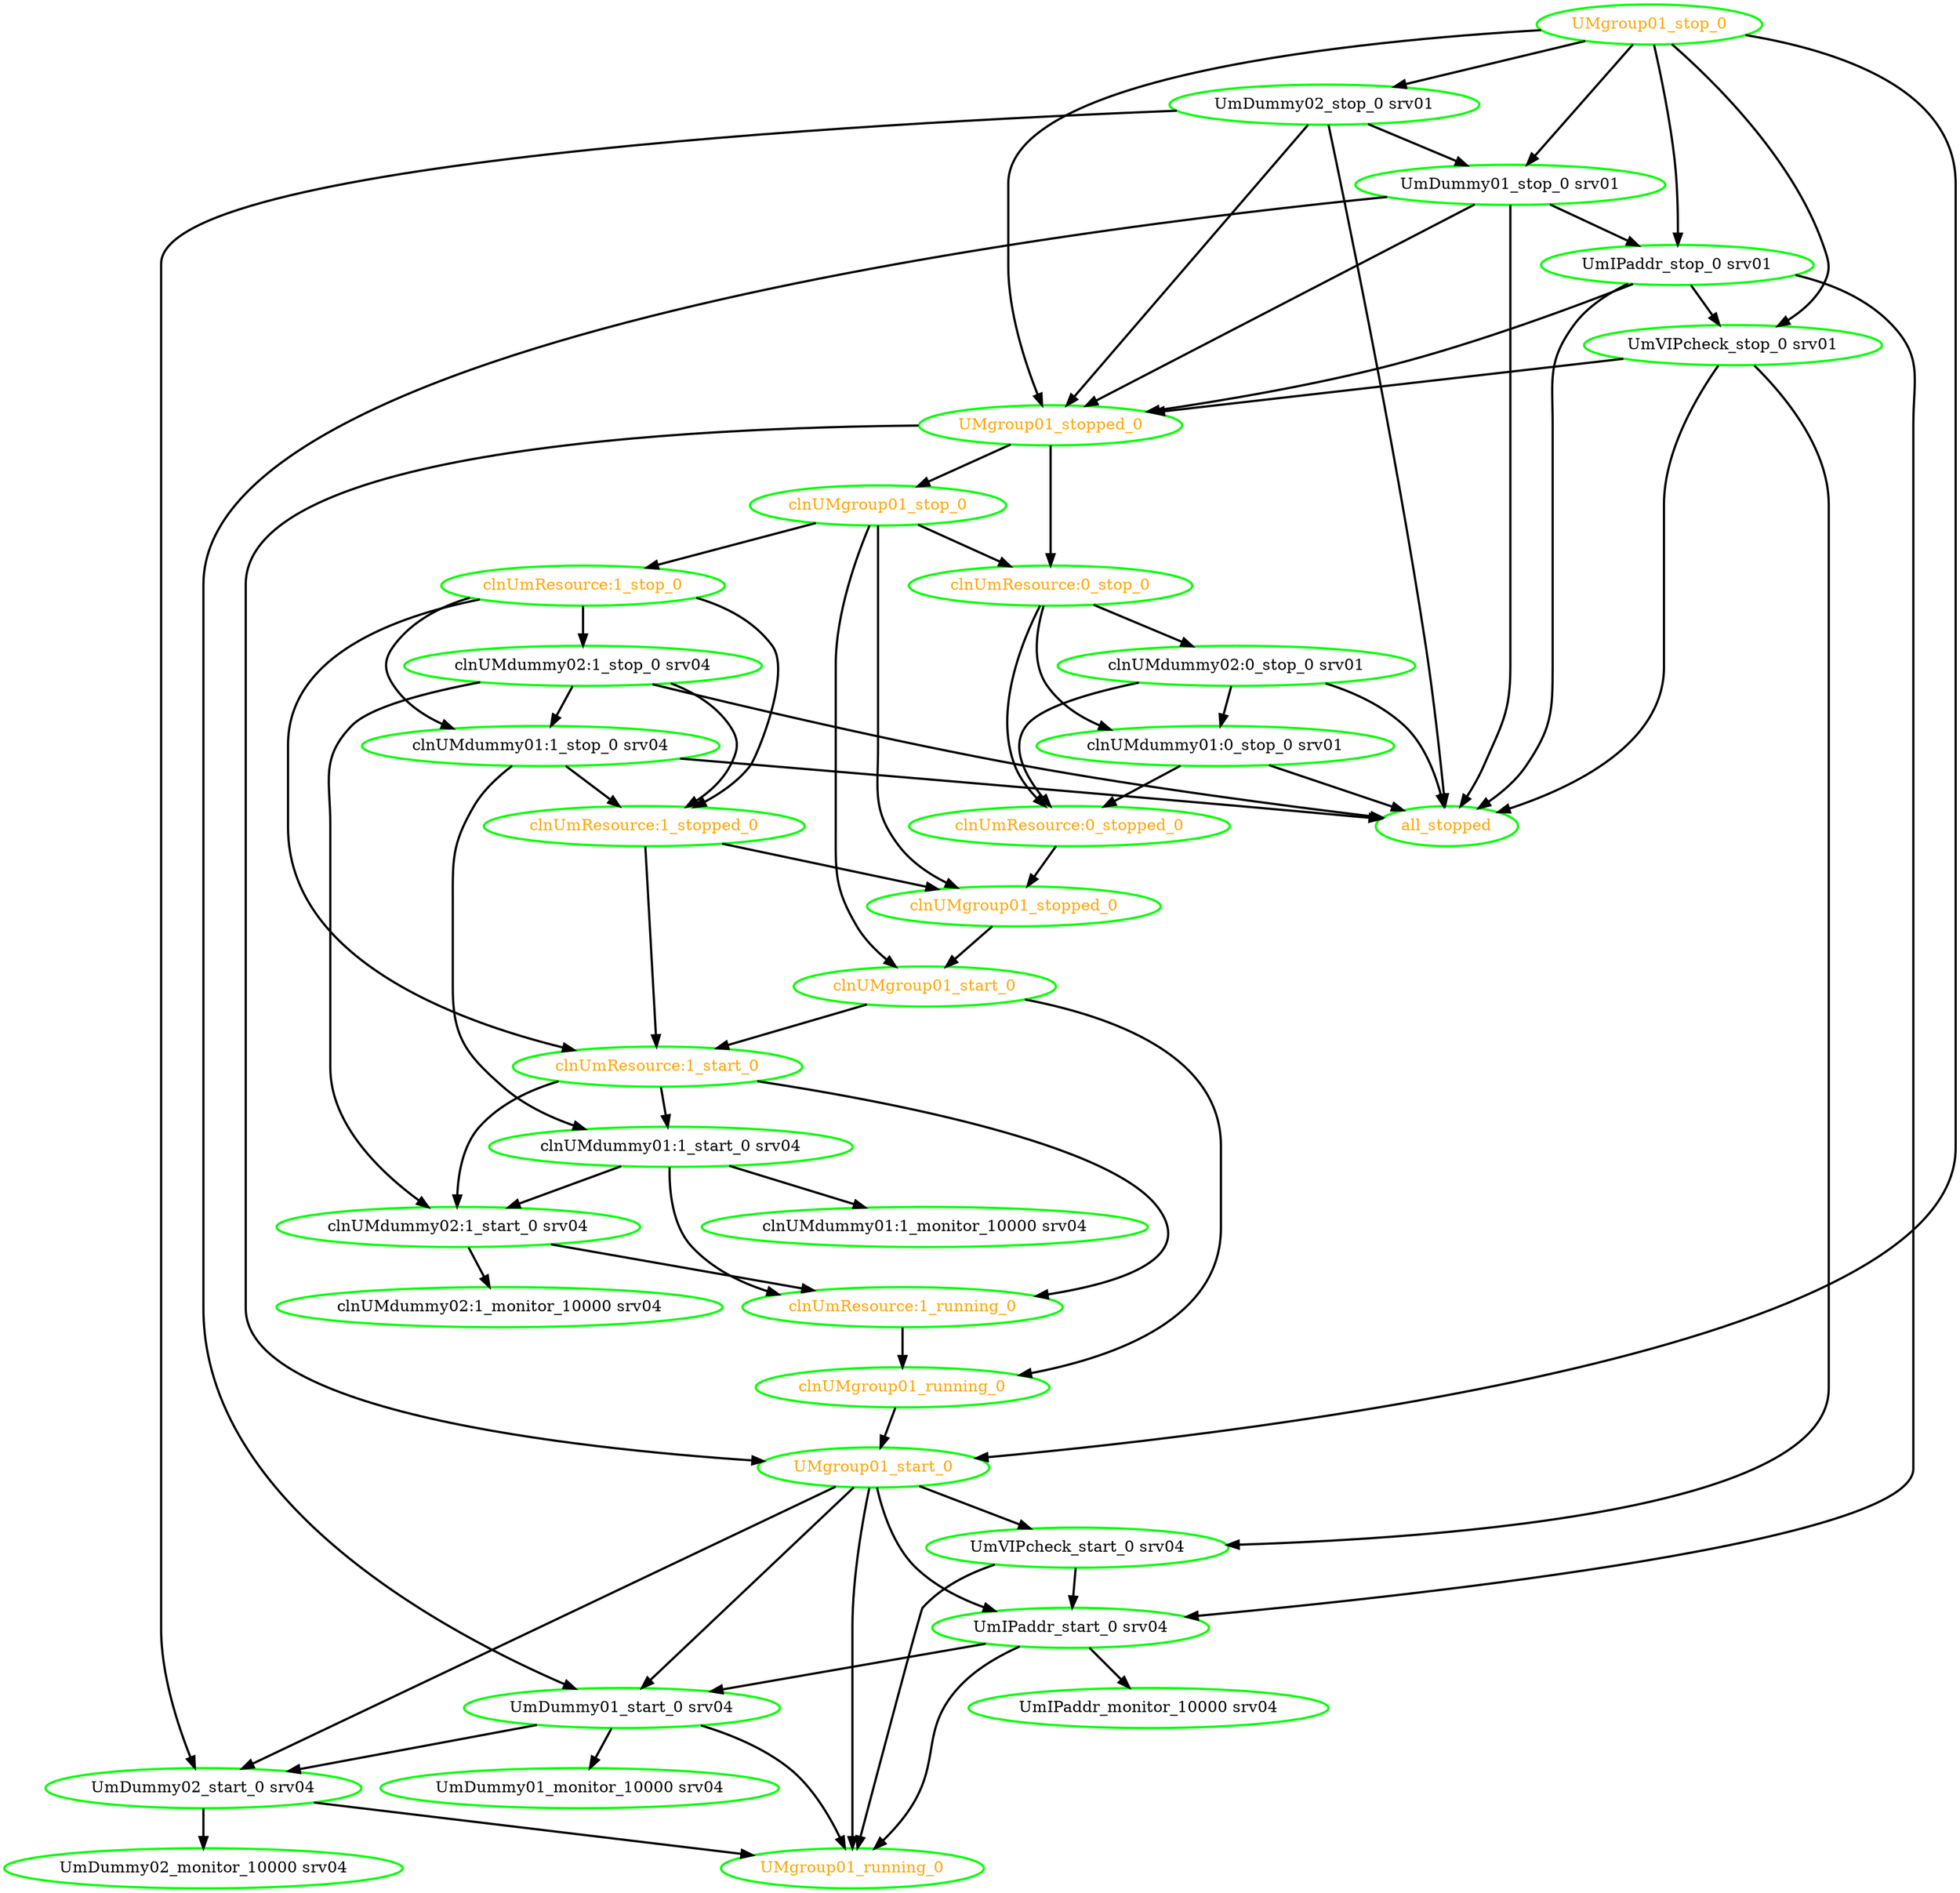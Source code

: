 digraph "g" {
"UMgroup01_running_0" [ style=bold color="green" fontcolor="orange"  ]
"UMgroup01_start_0" -> "UMgroup01_running_0" [ style = bold]
"UMgroup01_start_0" -> "UmDummy01_start_0 srv04" [ style = bold]
"UMgroup01_start_0" -> "UmDummy02_start_0 srv04" [ style = bold]
"UMgroup01_start_0" -> "UmIPaddr_start_0 srv04" [ style = bold]
"UMgroup01_start_0" -> "UmVIPcheck_start_0 srv04" [ style = bold]
"UMgroup01_start_0" [ style=bold color="green" fontcolor="orange"  ]
"UMgroup01_stop_0" -> "UMgroup01_start_0" [ style = bold]
"UMgroup01_stop_0" -> "UMgroup01_stopped_0" [ style = bold]
"UMgroup01_stop_0" -> "UmDummy01_stop_0 srv01" [ style = bold]
"UMgroup01_stop_0" -> "UmDummy02_stop_0 srv01" [ style = bold]
"UMgroup01_stop_0" -> "UmIPaddr_stop_0 srv01" [ style = bold]
"UMgroup01_stop_0" -> "UmVIPcheck_stop_0 srv01" [ style = bold]
"UMgroup01_stop_0" [ style=bold color="green" fontcolor="orange"  ]
"UMgroup01_stopped_0" -> "UMgroup01_start_0" [ style = bold]
"UMgroup01_stopped_0" -> "clnUMgroup01_stop_0" [ style = bold]
"UMgroup01_stopped_0" -> "clnUmResource:0_stop_0" [ style = bold]
"UMgroup01_stopped_0" [ style=bold color="green" fontcolor="orange"  ]
"UmDummy01_monitor_10000 srv04" [ style=bold color="green" fontcolor="black"  ]
"UmDummy01_start_0 srv04" -> "UMgroup01_running_0" [ style = bold]
"UmDummy01_start_0 srv04" -> "UmDummy01_monitor_10000 srv04" [ style = bold]
"UmDummy01_start_0 srv04" -> "UmDummy02_start_0 srv04" [ style = bold]
"UmDummy01_start_0 srv04" [ style=bold color="green" fontcolor="black"  ]
"UmDummy01_stop_0 srv01" -> "UMgroup01_stopped_0" [ style = bold]
"UmDummy01_stop_0 srv01" -> "UmDummy01_start_0 srv04" [ style = bold]
"UmDummy01_stop_0 srv01" -> "UmIPaddr_stop_0 srv01" [ style = bold]
"UmDummy01_stop_0 srv01" -> "all_stopped" [ style = bold]
"UmDummy01_stop_0 srv01" [ style=bold color="green" fontcolor="black"  ]
"UmDummy02_monitor_10000 srv04" [ style=bold color="green" fontcolor="black"  ]
"UmDummy02_start_0 srv04" -> "UMgroup01_running_0" [ style = bold]
"UmDummy02_start_0 srv04" -> "UmDummy02_monitor_10000 srv04" [ style = bold]
"UmDummy02_start_0 srv04" [ style=bold color="green" fontcolor="black"  ]
"UmDummy02_stop_0 srv01" -> "UMgroup01_stopped_0" [ style = bold]
"UmDummy02_stop_0 srv01" -> "UmDummy01_stop_0 srv01" [ style = bold]
"UmDummy02_stop_0 srv01" -> "UmDummy02_start_0 srv04" [ style = bold]
"UmDummy02_stop_0 srv01" -> "all_stopped" [ style = bold]
"UmDummy02_stop_0 srv01" [ style=bold color="green" fontcolor="black"  ]
"UmIPaddr_monitor_10000 srv04" [ style=bold color="green" fontcolor="black"  ]
"UmIPaddr_start_0 srv04" -> "UMgroup01_running_0" [ style = bold]
"UmIPaddr_start_0 srv04" -> "UmDummy01_start_0 srv04" [ style = bold]
"UmIPaddr_start_0 srv04" -> "UmIPaddr_monitor_10000 srv04" [ style = bold]
"UmIPaddr_start_0 srv04" [ style=bold color="green" fontcolor="black"  ]
"UmIPaddr_stop_0 srv01" -> "UMgroup01_stopped_0" [ style = bold]
"UmIPaddr_stop_0 srv01" -> "UmIPaddr_start_0 srv04" [ style = bold]
"UmIPaddr_stop_0 srv01" -> "UmVIPcheck_stop_0 srv01" [ style = bold]
"UmIPaddr_stop_0 srv01" -> "all_stopped" [ style = bold]
"UmIPaddr_stop_0 srv01" [ style=bold color="green" fontcolor="black"  ]
"UmVIPcheck_start_0 srv04" -> "UMgroup01_running_0" [ style = bold]
"UmVIPcheck_start_0 srv04" -> "UmIPaddr_start_0 srv04" [ style = bold]
"UmVIPcheck_start_0 srv04" [ style=bold color="green" fontcolor="black"  ]
"UmVIPcheck_stop_0 srv01" -> "UMgroup01_stopped_0" [ style = bold]
"UmVIPcheck_stop_0 srv01" -> "UmVIPcheck_start_0 srv04" [ style = bold]
"UmVIPcheck_stop_0 srv01" -> "all_stopped" [ style = bold]
"UmVIPcheck_stop_0 srv01" [ style=bold color="green" fontcolor="black"  ]
"all_stopped" [ style=bold color="green" fontcolor="orange"  ]
"clnUMdummy01:0_stop_0 srv01" -> "all_stopped" [ style = bold]
"clnUMdummy01:0_stop_0 srv01" -> "clnUmResource:0_stopped_0" [ style = bold]
"clnUMdummy01:0_stop_0 srv01" [ style=bold color="green" fontcolor="black"  ]
"clnUMdummy01:1_monitor_10000 srv04" [ style=bold color="green" fontcolor="black"  ]
"clnUMdummy01:1_start_0 srv04" -> "clnUMdummy01:1_monitor_10000 srv04" [ style = bold]
"clnUMdummy01:1_start_0 srv04" -> "clnUMdummy02:1_start_0 srv04" [ style = bold]
"clnUMdummy01:1_start_0 srv04" -> "clnUmResource:1_running_0" [ style = bold]
"clnUMdummy01:1_start_0 srv04" [ style=bold color="green" fontcolor="black"  ]
"clnUMdummy01:1_stop_0 srv04" -> "all_stopped" [ style = bold]
"clnUMdummy01:1_stop_0 srv04" -> "clnUMdummy01:1_start_0 srv04" [ style = bold]
"clnUMdummy01:1_stop_0 srv04" -> "clnUmResource:1_stopped_0" [ style = bold]
"clnUMdummy01:1_stop_0 srv04" [ style=bold color="green" fontcolor="black"  ]
"clnUMdummy02:0_stop_0 srv01" -> "all_stopped" [ style = bold]
"clnUMdummy02:0_stop_0 srv01" -> "clnUMdummy01:0_stop_0 srv01" [ style = bold]
"clnUMdummy02:0_stop_0 srv01" -> "clnUmResource:0_stopped_0" [ style = bold]
"clnUMdummy02:0_stop_0 srv01" [ style=bold color="green" fontcolor="black"  ]
"clnUMdummy02:1_monitor_10000 srv04" [ style=bold color="green" fontcolor="black"  ]
"clnUMdummy02:1_start_0 srv04" -> "clnUMdummy02:1_monitor_10000 srv04" [ style = bold]
"clnUMdummy02:1_start_0 srv04" -> "clnUmResource:1_running_0" [ style = bold]
"clnUMdummy02:1_start_0 srv04" [ style=bold color="green" fontcolor="black"  ]
"clnUMdummy02:1_stop_0 srv04" -> "all_stopped" [ style = bold]
"clnUMdummy02:1_stop_0 srv04" -> "clnUMdummy01:1_stop_0 srv04" [ style = bold]
"clnUMdummy02:1_stop_0 srv04" -> "clnUMdummy02:1_start_0 srv04" [ style = bold]
"clnUMdummy02:1_stop_0 srv04" -> "clnUmResource:1_stopped_0" [ style = bold]
"clnUMdummy02:1_stop_0 srv04" [ style=bold color="green" fontcolor="black"  ]
"clnUMgroup01_running_0" -> "UMgroup01_start_0" [ style = bold]
"clnUMgroup01_running_0" [ style=bold color="green" fontcolor="orange"  ]
"clnUMgroup01_start_0" -> "clnUMgroup01_running_0" [ style = bold]
"clnUMgroup01_start_0" -> "clnUmResource:1_start_0" [ style = bold]
"clnUMgroup01_start_0" [ style=bold color="green" fontcolor="orange"  ]
"clnUMgroup01_stop_0" -> "clnUMgroup01_start_0" [ style = bold]
"clnUMgroup01_stop_0" -> "clnUMgroup01_stopped_0" [ style = bold]
"clnUMgroup01_stop_0" -> "clnUmResource:0_stop_0" [ style = bold]
"clnUMgroup01_stop_0" -> "clnUmResource:1_stop_0" [ style = bold]
"clnUMgroup01_stop_0" [ style=bold color="green" fontcolor="orange"  ]
"clnUMgroup01_stopped_0" -> "clnUMgroup01_start_0" [ style = bold]
"clnUMgroup01_stopped_0" [ style=bold color="green" fontcolor="orange"  ]
"clnUmResource:0_stop_0" -> "clnUMdummy01:0_stop_0 srv01" [ style = bold]
"clnUmResource:0_stop_0" -> "clnUMdummy02:0_stop_0 srv01" [ style = bold]
"clnUmResource:0_stop_0" -> "clnUmResource:0_stopped_0" [ style = bold]
"clnUmResource:0_stop_0" [ style=bold color="green" fontcolor="orange"  ]
"clnUmResource:0_stopped_0" -> "clnUMgroup01_stopped_0" [ style = bold]
"clnUmResource:0_stopped_0" [ style=bold color="green" fontcolor="orange"  ]
"clnUmResource:1_running_0" -> "clnUMgroup01_running_0" [ style = bold]
"clnUmResource:1_running_0" [ style=bold color="green" fontcolor="orange"  ]
"clnUmResource:1_start_0" -> "clnUMdummy01:1_start_0 srv04" [ style = bold]
"clnUmResource:1_start_0" -> "clnUMdummy02:1_start_0 srv04" [ style = bold]
"clnUmResource:1_start_0" -> "clnUmResource:1_running_0" [ style = bold]
"clnUmResource:1_start_0" [ style=bold color="green" fontcolor="orange"  ]
"clnUmResource:1_stop_0" -> "clnUMdummy01:1_stop_0 srv04" [ style = bold]
"clnUmResource:1_stop_0" -> "clnUMdummy02:1_stop_0 srv04" [ style = bold]
"clnUmResource:1_stop_0" -> "clnUmResource:1_start_0" [ style = bold]
"clnUmResource:1_stop_0" -> "clnUmResource:1_stopped_0" [ style = bold]
"clnUmResource:1_stop_0" [ style=bold color="green" fontcolor="orange"  ]
"clnUmResource:1_stopped_0" -> "clnUMgroup01_stopped_0" [ style = bold]
"clnUmResource:1_stopped_0" -> "clnUmResource:1_start_0" [ style = bold]
"clnUmResource:1_stopped_0" [ style=bold color="green" fontcolor="orange"  ]
}
